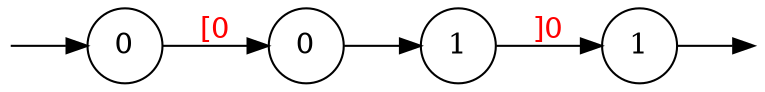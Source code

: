 digraph {
        node [shape=circle];
        Q0 [style=invisible, height=0, width=0, fixedsize=true];
        Q1 [style=invisible, height=0, width=0, fixedsize=true];
        graph [rankdir="LR"];
        0 [label="0"];
        1 [label="0"];
        2 [label="1"];
        3 [label="1"];

        Q0 -> 0;

        3 -> Q1;
        0 -> 1  [label="[0", fontcolor=red];
        1 -> 2 ;
        2 -> 3  [label="]0", fontcolor=red];
}